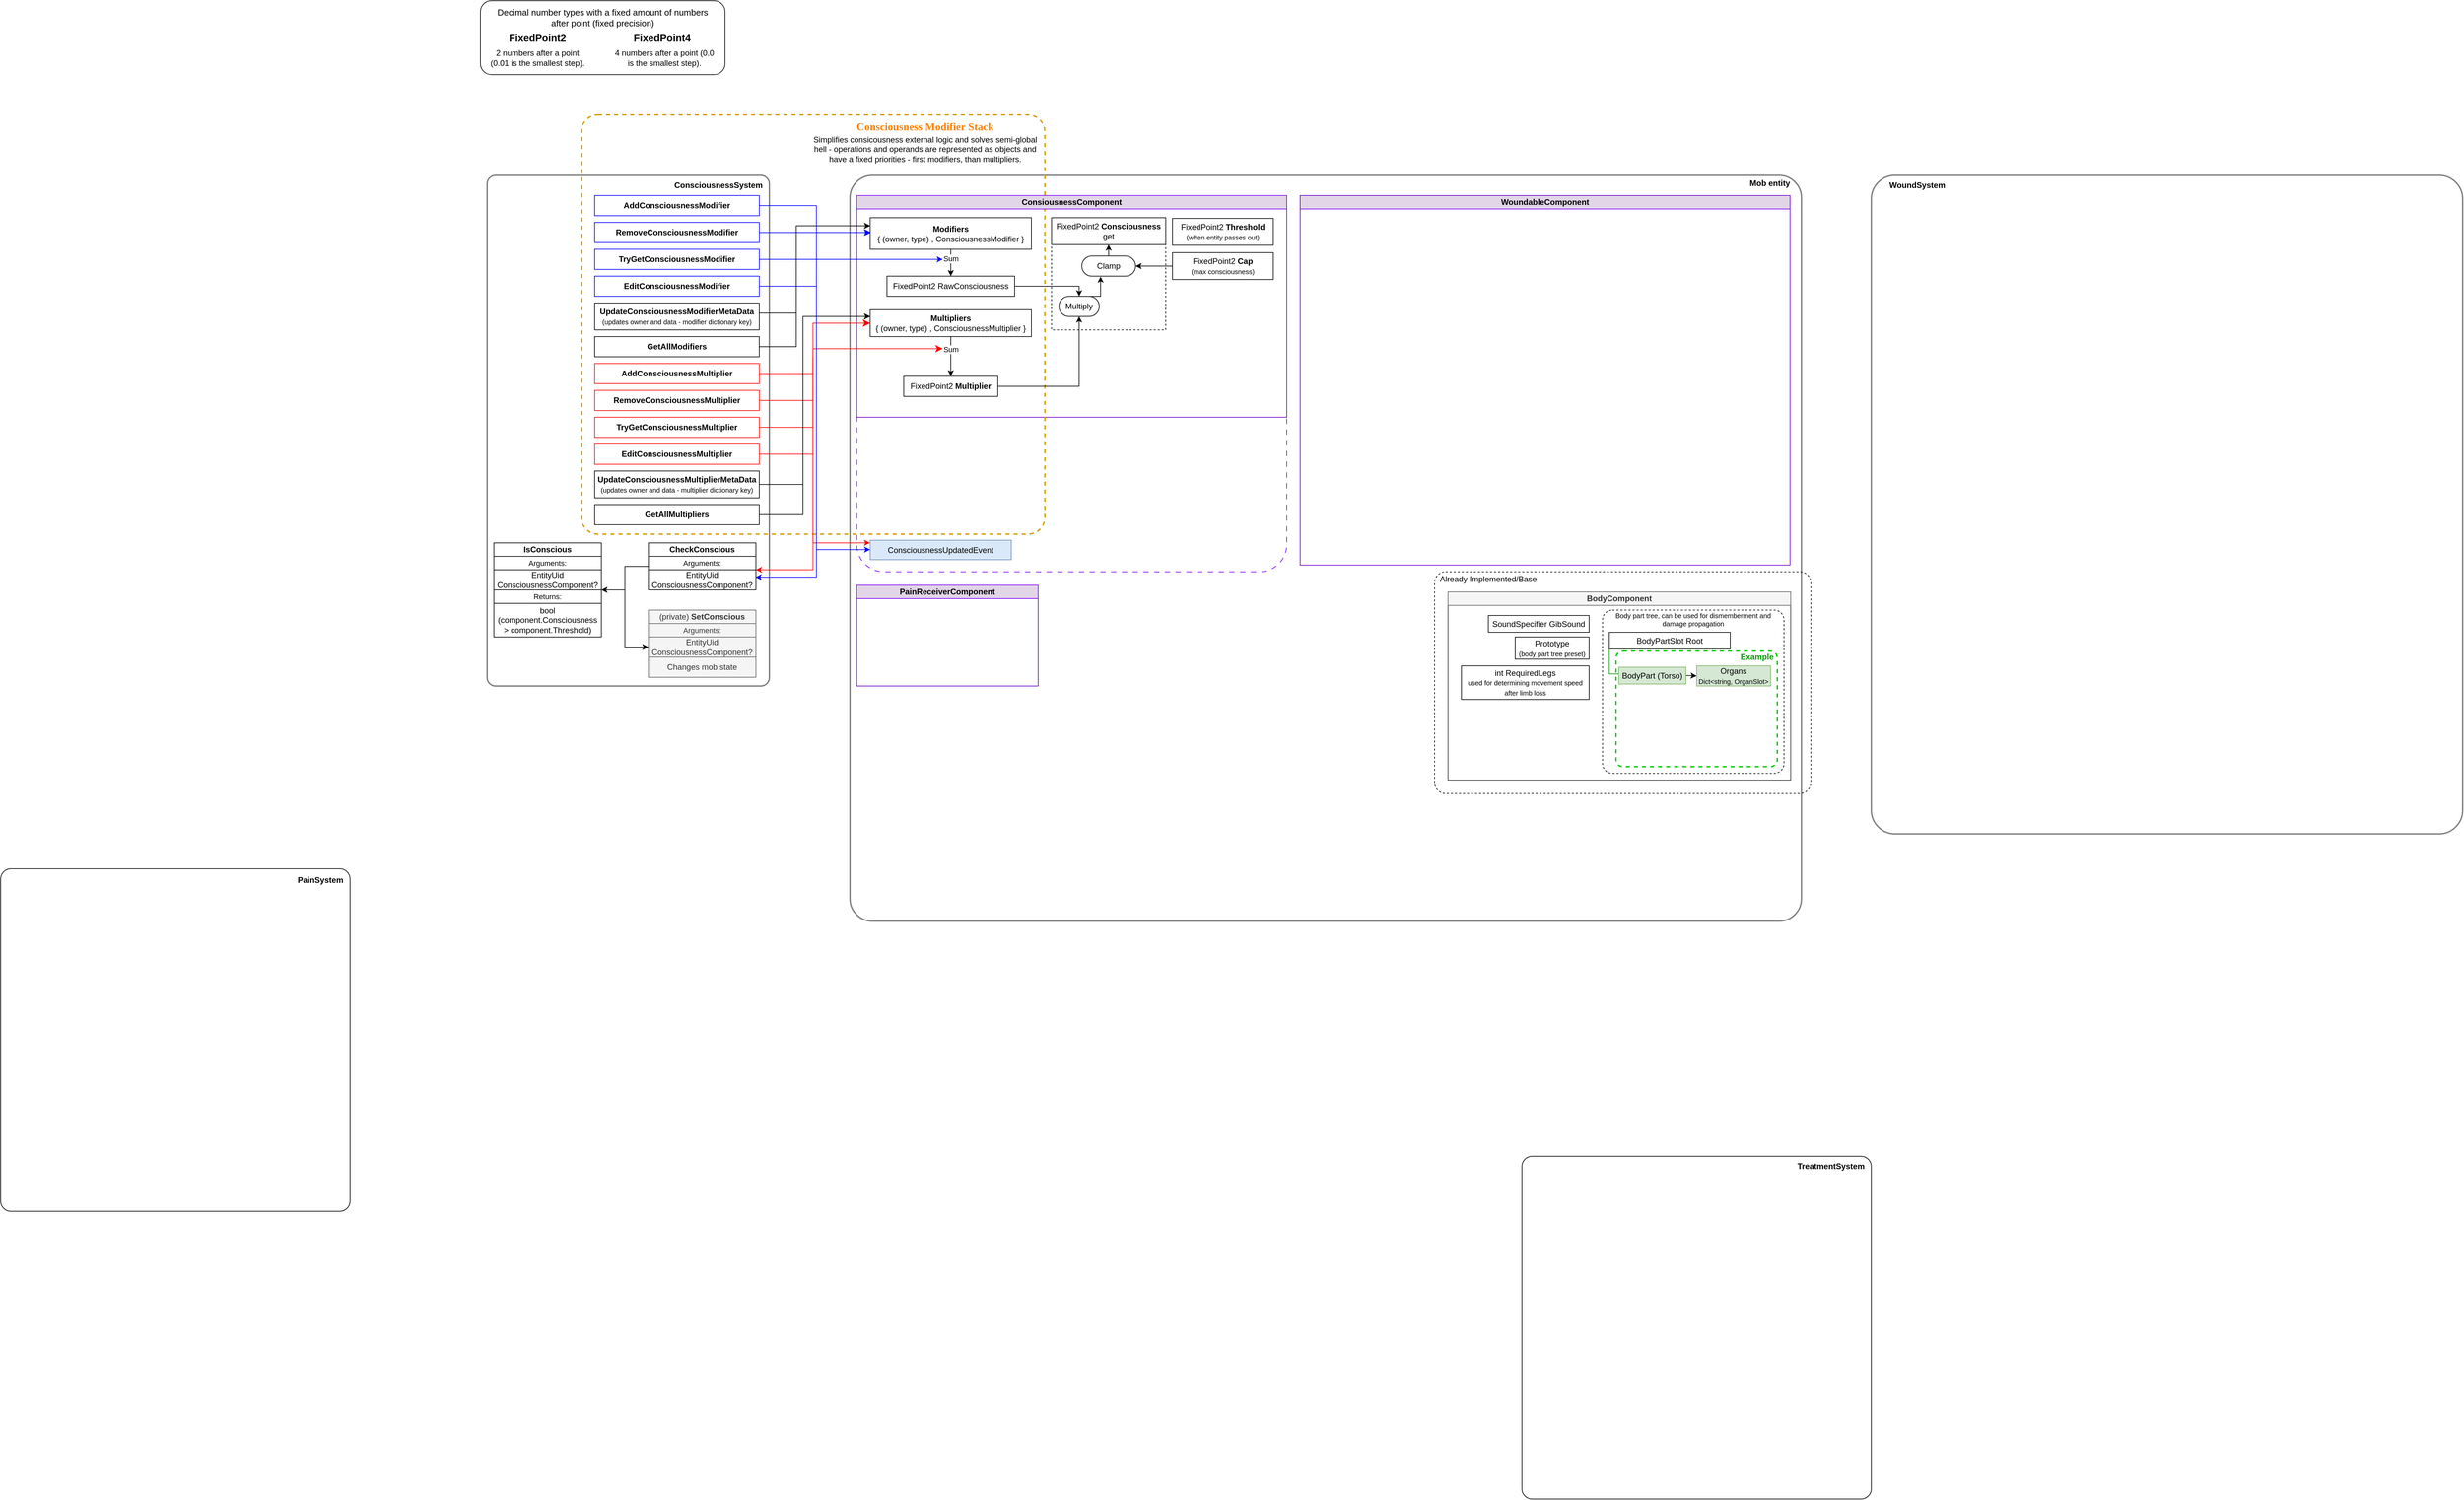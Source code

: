 <mxfile version="21.5.0" type="github">
  <diagram name="Page-1" id="l1ld8g0Ge0DS0LnZMtOq">
    <mxGraphModel dx="1968" dy="1751" grid="1" gridSize="10" guides="1" tooltips="1" connect="1" arrows="1" fold="1" page="1" pageScale="1" pageWidth="850" pageHeight="1100" math="0" shadow="0">
      <root>
        <mxCell id="0" />
        <mxCell id="1" parent="0" />
        <mxCell id="IY9N73KVvrXHZeJEsMXp-18" value="" style="rounded=1;whiteSpace=wrap;html=1;arcSize=6;dashed=1;fillColor=none;strokeColor=#00CC00;strokeWidth=2;" vertex="1" parent="1">
          <mxGeometry x="1860" y="848" width="240" height="172" as="geometry" />
        </mxCell>
        <mxCell id="IY9N73KVvrXHZeJEsMXp-10" value="" style="rounded=1;whiteSpace=wrap;html=1;dashed=1;arcSize=5;fillColor=none;" vertex="1" parent="1">
          <mxGeometry x="1590" y="730" width="560" height="330" as="geometry" />
        </mxCell>
        <mxCell id="X4S3APis0fRpADvuBOiv-2" value="" style="rounded=1;whiteSpace=wrap;html=1;fillColor=none;arcSize=3;opacity=50;strokeWidth=2;" parent="1" vertex="1">
          <mxGeometry x="180" y="140" width="420" height="760" as="geometry" />
        </mxCell>
        <mxCell id="7EqYqEveABB8CiruSwDJ-31" value="" style="rounded=1;whiteSpace=wrap;html=1;strokeColor=#7F00FF;dashed=1;dashPattern=8 8;" parent="1" vertex="1">
          <mxGeometry x="730" y="460" width="640" height="270" as="geometry" />
        </mxCell>
        <mxCell id="X4S3APis0fRpADvuBOiv-10" value="" style="rounded=1;whiteSpace=wrap;html=1;fillColor=none;arcSize=3;opacity=50;strokeWidth=2;" parent="1" vertex="1">
          <mxGeometry x="720" y="140" width="1416" height="1110" as="geometry" />
        </mxCell>
        <mxCell id="7EqYqEveABB8CiruSwDJ-29" value="" style="rounded=0;whiteSpace=wrap;html=1;strokeColor=#6600CC;" parent="1" vertex="1">
          <mxGeometry x="730" y="170" width="640" height="330" as="geometry" />
        </mxCell>
        <mxCell id="q1YbNQCbZXs1_-pr0APw-14" value="" style="rounded=1;whiteSpace=wrap;html=1;fillColor=none;arcSize=4;dashed=1;strokeWidth=2;strokeColor=#d79b00;" parent="1" vertex="1">
          <mxGeometry x="320" y="50" width="690" height="624" as="geometry" />
        </mxCell>
        <mxCell id="q1YbNQCbZXs1_-pr0APw-70" style="edgeStyle=orthogonalEdgeStyle;rounded=0;orthogonalLoop=1;jettySize=auto;html=1;exitX=1;exitY=0.5;exitDx=0;exitDy=0;strokeColor=#0000FF;entryX=0;entryY=0.5;entryDx=0;entryDy=0;" parent="1" source="q1YbNQCbZXs1_-pr0APw-11" target="q1YbNQCbZXs1_-pr0APw-68" edge="1">
          <mxGeometry relative="1" as="geometry">
            <Array as="points">
              <mxPoint x="670" y="225" />
              <mxPoint x="670" y="697" />
              <mxPoint x="750" y="697" />
            </Array>
          </mxGeometry>
        </mxCell>
        <mxCell id="q1YbNQCbZXs1_-pr0APw-15" value="Consciousness Modifier Stack" style="text;html=1;strokeColor=none;fillColor=none;align=center;verticalAlign=top;whiteSpace=wrap;rounded=0;fontStyle=1;fontSize=16;fontColor=#FF8000;labelBorderColor=none;fontFamily=Tahoma;" parent="1" vertex="1">
          <mxGeometry x="662" y="50.5" width="339.86" height="31.97" as="geometry" />
        </mxCell>
        <mxCell id="V7F3iEDOQM9Kamh962Xd-2" value="" style="group" parent="1" vertex="1" connectable="0">
          <mxGeometry x="-544" y="1178" width="520" height="510" as="geometry" />
        </mxCell>
        <mxCell id="V7F3iEDOQM9Kamh962Xd-3" value="" style="rounded=1;whiteSpace=wrap;html=1;fillColor=none;arcSize=3;" parent="V7F3iEDOQM9Kamh962Xd-2" vertex="1">
          <mxGeometry y="-6" width="520" height="510" as="geometry" />
        </mxCell>
        <mxCell id="V7F3iEDOQM9Kamh962Xd-4" value="PainSystem" style="text;html=1;strokeColor=none;fillColor=none;align=right;verticalAlign=middle;whiteSpace=wrap;rounded=0;fontStyle=1" parent="V7F3iEDOQM9Kamh962Xd-2" vertex="1">
          <mxGeometry x="452" y="-4" width="60" height="30" as="geometry" />
        </mxCell>
        <mxCell id="V7F3iEDOQM9Kamh962Xd-8" value="" style="group" parent="1" vertex="1" connectable="0">
          <mxGeometry x="1720" y="1600" width="520" height="510" as="geometry" />
        </mxCell>
        <mxCell id="V7F3iEDOQM9Kamh962Xd-9" value="" style="rounded=1;whiteSpace=wrap;html=1;fillColor=none;arcSize=3;" parent="V7F3iEDOQM9Kamh962Xd-8" vertex="1">
          <mxGeometry width="520" height="510" as="geometry" />
        </mxCell>
        <mxCell id="V7F3iEDOQM9Kamh962Xd-10" value="TreatmentSystem" style="text;html=1;strokeColor=none;fillColor=none;align=right;verticalAlign=middle;whiteSpace=wrap;rounded=0;fontStyle=1" parent="V7F3iEDOQM9Kamh962Xd-8" vertex="1">
          <mxGeometry x="452" width="60" height="30" as="geometry" />
        </mxCell>
        <mxCell id="q1YbNQCbZXs1_-pr0APw-25" style="edgeStyle=orthogonalEdgeStyle;rounded=0;orthogonalLoop=1;jettySize=auto;html=1;exitX=0.5;exitY=1;exitDx=0;exitDy=0;entryX=0.5;entryY=0;entryDx=0;entryDy=0;" parent="1" source="q1YbNQCbZXs1_-pr0APw-19" target="q1YbNQCbZXs1_-pr0APw-21" edge="1">
          <mxGeometry relative="1" as="geometry" />
        </mxCell>
        <mxCell id="q1YbNQCbZXs1_-pr0APw-26" value="Sum" style="edgeLabel;html=1;align=center;verticalAlign=middle;resizable=0;points=[];labelBorderColor=none;" parent="q1YbNQCbZXs1_-pr0APw-25" vertex="1" connectable="0">
          <mxGeometry x="-0.289" relative="1" as="geometry">
            <mxPoint as="offset" />
          </mxGeometry>
        </mxCell>
        <mxCell id="q1YbNQCbZXs1_-pr0APw-19" value="&lt;b&gt;Modifiers&lt;/b&gt;&lt;br&gt;{ (owner, type) , ConsciousnessModifier }" style="rounded=0;whiteSpace=wrap;html=1;" parent="1" vertex="1">
          <mxGeometry x="750" y="203" width="240" height="47" as="geometry" />
        </mxCell>
        <mxCell id="q1YbNQCbZXs1_-pr0APw-24" style="edgeStyle=orthogonalEdgeStyle;rounded=0;orthogonalLoop=1;jettySize=auto;html=1;exitX=0.5;exitY=1;exitDx=0;exitDy=0;entryX=0.5;entryY=0;entryDx=0;entryDy=0;" parent="1" source="q1YbNQCbZXs1_-pr0APw-20" target="q1YbNQCbZXs1_-pr0APw-22" edge="1">
          <mxGeometry relative="1" as="geometry" />
        </mxCell>
        <mxCell id="q1YbNQCbZXs1_-pr0APw-27" value="Sum" style="edgeLabel;html=1;align=center;verticalAlign=middle;resizable=0;points=[];labelBorderColor=none;" parent="q1YbNQCbZXs1_-pr0APw-24" vertex="1" connectable="0">
          <mxGeometry x="-0.358" relative="1" as="geometry">
            <mxPoint as="offset" />
          </mxGeometry>
        </mxCell>
        <mxCell id="q1YbNQCbZXs1_-pr0APw-20" value="&lt;b&gt;Multipliers&lt;/b&gt;&lt;br&gt;{ (owner, type) , ConsciousnessMultiplier }" style="rounded=0;whiteSpace=wrap;html=1;" parent="1" vertex="1">
          <mxGeometry x="750" y="340" width="240" height="40" as="geometry" />
        </mxCell>
        <mxCell id="7EqYqEveABB8CiruSwDJ-4" style="edgeStyle=orthogonalEdgeStyle;rounded=0;orthogonalLoop=1;jettySize=auto;html=1;exitX=1;exitY=0.5;exitDx=0;exitDy=0;entryX=0.5;entryY=0;entryDx=0;entryDy=0;strokeColor=#000000;" parent="1" source="q1YbNQCbZXs1_-pr0APw-21" target="7EqYqEveABB8CiruSwDJ-3" edge="1">
          <mxGeometry relative="1" as="geometry">
            <Array as="points">
              <mxPoint x="1061" y="305" />
            </Array>
          </mxGeometry>
        </mxCell>
        <mxCell id="q1YbNQCbZXs1_-pr0APw-21" value="FixedPoint2 RawConsciousness" style="rounded=0;whiteSpace=wrap;html=1;shadow=0;" parent="1" vertex="1">
          <mxGeometry x="775" y="290" width="190" height="30" as="geometry" />
        </mxCell>
        <mxCell id="7EqYqEveABB8CiruSwDJ-6" style="edgeStyle=orthogonalEdgeStyle;rounded=0;orthogonalLoop=1;jettySize=auto;html=1;exitX=1;exitY=0.5;exitDx=0;exitDy=0;entryX=0.5;entryY=1;entryDx=0;entryDy=0;strokeColor=#000000;" parent="1" source="q1YbNQCbZXs1_-pr0APw-22" target="7EqYqEveABB8CiruSwDJ-3" edge="1">
          <mxGeometry relative="1" as="geometry" />
        </mxCell>
        <mxCell id="q1YbNQCbZXs1_-pr0APw-22" value="FixedPoint2 &lt;b&gt;Multiplier&lt;/b&gt;" style="rounded=0;whiteSpace=wrap;html=1;" parent="1" vertex="1">
          <mxGeometry x="800" y="439" width="140" height="30" as="geometry" />
        </mxCell>
        <mxCell id="7EqYqEveABB8CiruSwDJ-65" style="edgeStyle=orthogonalEdgeStyle;rounded=0;orthogonalLoop=1;jettySize=auto;html=1;exitX=0;exitY=0.5;exitDx=0;exitDy=0;entryX=1;entryY=0.5;entryDx=0;entryDy=0;" parent="1" source="q1YbNQCbZXs1_-pr0APw-30" target="7EqYqEveABB8CiruSwDJ-12" edge="1">
          <mxGeometry relative="1" as="geometry" />
        </mxCell>
        <mxCell id="q1YbNQCbZXs1_-pr0APw-30" value="FixedPoint2 &lt;b&gt;Cap&lt;/b&gt;&lt;br&gt;&lt;font style=&quot;font-size: 10px;&quot;&gt;(max consciousness)&lt;/font&gt;" style="rounded=0;whiteSpace=wrap;html=1;" parent="1" vertex="1">
          <mxGeometry x="1200" y="255" width="150" height="40" as="geometry" />
        </mxCell>
        <mxCell id="q1YbNQCbZXs1_-pr0APw-31" value="FixedPoint2 &lt;b&gt;Threshold&lt;/b&gt;&lt;br&gt;&lt;font style=&quot;font-size: 10px;&quot;&gt;(when entity passes out)&lt;/font&gt;" style="rounded=0;whiteSpace=wrap;html=1;" parent="1" vertex="1">
          <mxGeometry x="1200" y="204" width="150" height="40" as="geometry" />
        </mxCell>
        <mxCell id="q1YbNQCbZXs1_-pr0APw-32" style="edgeStyle=orthogonalEdgeStyle;rounded=0;orthogonalLoop=1;jettySize=auto;html=1;exitX=1;exitY=0.5;exitDx=0;exitDy=0;strokeColor=#0000FF;" parent="1" source="q1YbNQCbZXs1_-pr0APw-9" edge="1">
          <mxGeometry relative="1" as="geometry">
            <Array as="points">
              <mxPoint x="670" y="185" />
              <mxPoint x="670" y="225" />
              <mxPoint x="750" y="225" />
            </Array>
            <mxPoint x="750" y="225" as="targetPoint" />
          </mxGeometry>
        </mxCell>
        <mxCell id="q1YbNQCbZXs1_-pr0APw-35" style="edgeStyle=orthogonalEdgeStyle;rounded=0;orthogonalLoop=1;jettySize=auto;html=1;exitX=1;exitY=0.5;exitDx=0;exitDy=0;" parent="1" source="q1YbNQCbZXs1_-pr0APw-11" edge="1">
          <mxGeometry relative="1" as="geometry">
            <Array as="points">
              <mxPoint x="750" y="225" />
            </Array>
            <mxPoint x="751" y="225" as="targetPoint" />
          </mxGeometry>
        </mxCell>
        <mxCell id="q1YbNQCbZXs1_-pr0APw-36" style="edgeStyle=orthogonalEdgeStyle;rounded=0;orthogonalLoop=1;jettySize=auto;html=1;exitX=1;exitY=0.5;exitDx=0;exitDy=0;strokeColor=#0000FF;" parent="1" source="q1YbNQCbZXs1_-pr0APw-10" edge="1">
          <mxGeometry relative="1" as="geometry">
            <Array as="points">
              <mxPoint x="670" y="265" />
              <mxPoint x="670" y="225" />
              <mxPoint x="750" y="225" />
            </Array>
            <mxPoint x="750" y="225" as="targetPoint" />
          </mxGeometry>
        </mxCell>
        <mxCell id="q1YbNQCbZXs1_-pr0APw-41" style="edgeStyle=orthogonalEdgeStyle;rounded=0;orthogonalLoop=1;jettySize=auto;html=1;exitX=1;exitY=0.5;exitDx=0;exitDy=0;strokeColor=#0000FF;" parent="1" source="q1YbNQCbZXs1_-pr0APw-11" edge="1">
          <mxGeometry relative="1" as="geometry">
            <mxPoint x="858" y="265" as="targetPoint" />
            <Array as="points">
              <mxPoint x="670" y="225" />
              <mxPoint x="670" y="265" />
            </Array>
          </mxGeometry>
        </mxCell>
        <mxCell id="q1YbNQCbZXs1_-pr0APw-60" style="edgeStyle=orthogonalEdgeStyle;rounded=0;orthogonalLoop=1;jettySize=auto;html=1;exitX=1;exitY=0.5;exitDx=0;exitDy=0;endArrow=none;endFill=0;strokeColor=#FF0000;" parent="1" source="q1YbNQCbZXs1_-pr0APw-43" target="q1YbNQCbZXs1_-pr0APw-59" edge="1">
          <mxGeometry relative="1" as="geometry">
            <Array as="points">
              <mxPoint x="665" y="435" />
            </Array>
          </mxGeometry>
        </mxCell>
        <mxCell id="q1YbNQCbZXs1_-pr0APw-61" style="edgeStyle=orthogonalEdgeStyle;rounded=0;orthogonalLoop=1;jettySize=auto;html=1;exitX=1;exitY=0.5;exitDx=0;exitDy=0;endArrow=none;endFill=0;strokeColor=#FF0000;" parent="1" source="q1YbNQCbZXs1_-pr0APw-45" target="q1YbNQCbZXs1_-pr0APw-59" edge="1">
          <mxGeometry relative="1" as="geometry" />
        </mxCell>
        <mxCell id="q1YbNQCbZXs1_-pr0APw-62" style="edgeStyle=orthogonalEdgeStyle;rounded=0;orthogonalLoop=1;jettySize=auto;html=1;exitX=1;exitY=0.5;exitDx=0;exitDy=0;endArrow=none;endFill=0;strokeColor=#FF0000;" parent="1" source="q1YbNQCbZXs1_-pr0APw-44" target="q1YbNQCbZXs1_-pr0APw-59" edge="1">
          <mxGeometry relative="1" as="geometry" />
        </mxCell>
        <mxCell id="q1YbNQCbZXs1_-pr0APw-63" style="edgeStyle=orthogonalEdgeStyle;rounded=0;orthogonalLoop=1;jettySize=auto;html=1;exitX=1;exitY=0.5;exitDx=0;exitDy=0;endArrow=none;endFill=0;strokeColor=#FF0000;" parent="1" source="q1YbNQCbZXs1_-pr0APw-46" target="q1YbNQCbZXs1_-pr0APw-59" edge="1">
          <mxGeometry relative="1" as="geometry" />
        </mxCell>
        <mxCell id="q1YbNQCbZXs1_-pr0APw-65" value="" style="edgeStyle=segmentEdgeStyle;endArrow=classic;html=1;curved=0;rounded=0;endSize=8;startSize=8;entryX=0;entryY=0.5;entryDx=0;entryDy=0;strokeColor=#FF0000;" parent="1" source="q1YbNQCbZXs1_-pr0APw-59" target="q1YbNQCbZXs1_-pr0APw-20" edge="1">
          <mxGeometry width="50" height="50" relative="1" as="geometry">
            <mxPoint x="660" y="410" as="sourcePoint" />
            <mxPoint x="770" y="390" as="targetPoint" />
            <Array as="points">
              <mxPoint x="665" y="360" />
            </Array>
          </mxGeometry>
        </mxCell>
        <mxCell id="q1YbNQCbZXs1_-pr0APw-17" value="Simplifies consicousness external logic and solves semi-global hell - operations and operands are represented as objects and have a fixed priorities - first modifiers, than multipliers." style="text;strokeColor=none;align=center;fillColor=none;html=1;verticalAlign=middle;whiteSpace=wrap;rounded=0;" parent="1" vertex="1">
          <mxGeometry x="662" y="82.47" width="340" height="37.55" as="geometry" />
        </mxCell>
        <mxCell id="q1YbNQCbZXs1_-pr0APw-67" value="" style="edgeStyle=segmentEdgeStyle;endArrow=classic;html=1;curved=0;rounded=0;endSize=8;startSize=8;exitX=0.395;exitY=0.403;exitDx=0;exitDy=0;exitPerimeter=0;strokeColor=#FF0000;" parent="1" source="q1YbNQCbZXs1_-pr0APw-59" edge="1">
          <mxGeometry width="50" height="50" relative="1" as="geometry">
            <mxPoint x="700" y="450" as="sourcePoint" />
            <mxPoint x="858" y="398" as="targetPoint" />
            <Array as="points">
              <mxPoint x="665" y="398" />
            </Array>
          </mxGeometry>
        </mxCell>
        <mxCell id="q1YbNQCbZXs1_-pr0APw-59" value="" style="shape=waypoint;sketch=0;fillStyle=solid;size=6;pointerEvents=1;points=[];fillColor=none;resizable=0;rotatable=0;perimeter=centerPerimeter;snapToPoint=1;opacity=0;" parent="1" vertex="1">
          <mxGeometry x="654.93" y="400" width="20" height="20" as="geometry" />
        </mxCell>
        <mxCell id="X4S3APis0fRpADvuBOiv-11" value="Mob entity" style="text;html=1;strokeColor=none;fillColor=none;align=right;verticalAlign=top;whiteSpace=wrap;rounded=0;fontStyle=1" parent="1" vertex="1">
          <mxGeometry x="2039" y="138" width="82" height="30" as="geometry" />
        </mxCell>
        <mxCell id="q1YbNQCbZXs1_-pr0APw-68" value="ConsciousnessUpdatedEvent" style="rounded=0;whiteSpace=wrap;html=1;fillColor=#dae8fc;strokeColor=#6c8ebf;" parent="1" vertex="1">
          <mxGeometry x="750" y="683" width="210" height="29" as="geometry" />
        </mxCell>
        <mxCell id="q1YbNQCbZXs1_-pr0APw-72" value="" style="endArrow=classic;html=1;rounded=0;edgeStyle=orthogonalEdgeStyle;strokeColor=#FF0000;entryX=-0.001;entryY=0.133;entryDx=0;entryDy=0;entryPerimeter=0;" parent="1" source="q1YbNQCbZXs1_-pr0APw-59" target="q1YbNQCbZXs1_-pr0APw-68" edge="1">
          <mxGeometry width="50" height="50" relative="1" as="geometry">
            <mxPoint x="640" y="640" as="sourcePoint" />
            <mxPoint x="730" y="624" as="targetPoint" />
            <Array as="points">
              <mxPoint x="665" y="687" />
              <mxPoint x="730" y="687" />
            </Array>
          </mxGeometry>
        </mxCell>
        <mxCell id="hQANnmy1hxsniOwchiZT-1" value="" style="endArrow=classic;html=1;rounded=0;exitX=1;exitY=0.5;exitDx=0;exitDy=0;entryX=0;entryY=0.25;entryDx=0;entryDy=0;edgeStyle=orthogonalEdgeStyle;" parent="1" source="q1YbNQCbZXs1_-pr0APw-13" target="q1YbNQCbZXs1_-pr0APw-19" edge="1">
          <mxGeometry width="50" height="50" relative="1" as="geometry">
            <mxPoint x="620" y="380" as="sourcePoint" />
            <mxPoint x="670" y="330" as="targetPoint" />
            <Array as="points">
              <mxPoint x="585" y="345" />
              <mxPoint x="640" y="345" />
              <mxPoint x="640" y="215" />
              <mxPoint x="750" y="215" />
            </Array>
          </mxGeometry>
        </mxCell>
        <mxCell id="hQANnmy1hxsniOwchiZT-2" value="" style="endArrow=classic;html=1;rounded=0;exitX=1;exitY=0.5;exitDx=0;exitDy=0;entryX=0;entryY=0.25;entryDx=0;entryDy=0;edgeStyle=orthogonalEdgeStyle;endFill=1;strokeWidth=1;" parent="1" source="q1YbNQCbZXs1_-pr0APw-47" target="q1YbNQCbZXs1_-pr0APw-20" edge="1">
          <mxGeometry width="50" height="50" relative="1" as="geometry">
            <mxPoint x="630" y="610" as="sourcePoint" />
            <mxPoint x="680" y="560" as="targetPoint" />
            <Array as="points">
              <mxPoint x="650" y="600" />
              <mxPoint x="650" y="350" />
            </Array>
          </mxGeometry>
        </mxCell>
        <mxCell id="X4S3APis0fRpADvuBOiv-3" value="ConsciousnessSystem" style="text;html=1;strokeColor=none;fillColor=none;align=right;verticalAlign=middle;whiteSpace=wrap;rounded=0;fontStyle=1" parent="1" vertex="1">
          <mxGeometry x="532" y="140" width="60" height="30" as="geometry" />
        </mxCell>
        <mxCell id="q1YbNQCbZXs1_-pr0APw-9" value="&lt;b&gt;AddConsciousnessModifier&lt;/b&gt;" style="rounded=0;whiteSpace=wrap;html=1;strokeColor=#0000FF;" parent="1" vertex="1">
          <mxGeometry x="340" y="170" width="245" height="30" as="geometry" />
        </mxCell>
        <mxCell id="q1YbNQCbZXs1_-pr0APw-10" value="&lt;b&gt;TryGetConsciousnessModifier&lt;/b&gt;" style="rounded=0;whiteSpace=wrap;html=1;strokeColor=#0000FF;" parent="1" vertex="1">
          <mxGeometry x="340" y="250" width="245" height="30" as="geometry" />
        </mxCell>
        <mxCell id="q1YbNQCbZXs1_-pr0APw-11" value="&lt;b&gt;RemoveConsciousnessModifier&lt;/b&gt;" style="rounded=0;whiteSpace=wrap;html=1;strokeColor=#0000FF;" parent="1" vertex="1">
          <mxGeometry x="340" y="210" width="245" height="30" as="geometry" />
        </mxCell>
        <mxCell id="7EqYqEveABB8CiruSwDJ-55" style="edgeStyle=orthogonalEdgeStyle;rounded=0;orthogonalLoop=1;jettySize=auto;html=1;exitX=1;exitY=0.5;exitDx=0;exitDy=0;entryX=0.997;entryY=0.363;entryDx=0;entryDy=0;strokeColor=#0000FF;entryPerimeter=0;" parent="1" source="q1YbNQCbZXs1_-pr0APw-12" target="7EqYqEveABB8CiruSwDJ-45" edge="1">
          <mxGeometry relative="1" as="geometry">
            <Array as="points">
              <mxPoint x="670" y="305" />
              <mxPoint x="670" y="738" />
              <mxPoint x="579" y="738" />
            </Array>
          </mxGeometry>
        </mxCell>
        <mxCell id="q1YbNQCbZXs1_-pr0APw-12" value="&lt;b&gt;EditConsciousnessModifier&lt;/b&gt;" style="rounded=0;whiteSpace=wrap;html=1;strokeColor=#0000FF;" parent="1" vertex="1">
          <mxGeometry x="340" y="290" width="245" height="30" as="geometry" />
        </mxCell>
        <mxCell id="q1YbNQCbZXs1_-pr0APw-13" value="&lt;b&gt;UpdateConsciousnessModifierMetaData&lt;/b&gt;&lt;br&gt;&lt;font style=&quot;font-size: 10px;&quot;&gt;(updates owner and data - modifier dictionary key)&lt;/font&gt;" style="rounded=0;whiteSpace=wrap;html=1;" parent="1" vertex="1">
          <mxGeometry x="340" y="330" width="245" height="40" as="geometry" />
        </mxCell>
        <mxCell id="q1YbNQCbZXs1_-pr0APw-43" value="&lt;b&gt;AddConsciousnessMultiplier&lt;/b&gt;" style="rounded=0;whiteSpace=wrap;html=1;strokeColor=#FF0000;" parent="1" vertex="1">
          <mxGeometry x="340" y="420" width="245" height="30" as="geometry" />
        </mxCell>
        <mxCell id="q1YbNQCbZXs1_-pr0APw-44" value="&lt;b&gt;TryGetConsciousnessMultiplier&lt;/b&gt;" style="rounded=0;whiteSpace=wrap;html=1;strokeColor=#FF0000;" parent="1" vertex="1">
          <mxGeometry x="340" y="500" width="245" height="30" as="geometry" />
        </mxCell>
        <mxCell id="q1YbNQCbZXs1_-pr0APw-45" value="&lt;b&gt;RemoveConsciousnessMultiplier&lt;/b&gt;" style="rounded=0;whiteSpace=wrap;html=1;strokeColor=#FF0000;" parent="1" vertex="1">
          <mxGeometry x="340" y="460" width="245" height="30" as="geometry" />
        </mxCell>
        <mxCell id="7EqYqEveABB8CiruSwDJ-54" style="edgeStyle=orthogonalEdgeStyle;rounded=0;orthogonalLoop=1;jettySize=auto;html=1;exitX=1;exitY=0.5;exitDx=0;exitDy=0;entryX=1;entryY=1;entryDx=0;entryDy=0;strokeColor=#FF0000;" parent="1" source="q1YbNQCbZXs1_-pr0APw-46" target="7EqYqEveABB8CiruSwDJ-42" edge="1">
          <mxGeometry relative="1" as="geometry">
            <Array as="points">
              <mxPoint x="665" y="555" />
              <mxPoint x="665" y="727" />
            </Array>
          </mxGeometry>
        </mxCell>
        <mxCell id="q1YbNQCbZXs1_-pr0APw-46" value="&lt;b&gt;EditConsciousnessMultiplier&lt;/b&gt;" style="rounded=0;whiteSpace=wrap;html=1;strokeColor=#FF0000;" parent="1" vertex="1">
          <mxGeometry x="340" y="540" width="245" height="30" as="geometry" />
        </mxCell>
        <mxCell id="q1YbNQCbZXs1_-pr0APw-47" value="&lt;b&gt;UpdateConsciousnessMultiplierMetaData&lt;br&gt;&lt;/b&gt;&lt;font style=&quot;font-size: 10px;&quot;&gt;(updates owner and data - multiplier dictionary key)&lt;/font&gt;&lt;b&gt;&lt;br&gt;&lt;/b&gt;" style="rounded=0;whiteSpace=wrap;html=1;" parent="1" vertex="1">
          <mxGeometry x="340" y="580" width="245" height="40" as="geometry" />
        </mxCell>
        <mxCell id="q1YbNQCbZXs1_-pr0APw-37" style="edgeStyle=orthogonalEdgeStyle;rounded=0;orthogonalLoop=1;jettySize=auto;html=1;exitX=1;exitY=0.5;exitDx=0;exitDy=0;strokeColor=#0000FF;" parent="1" source="q1YbNQCbZXs1_-pr0APw-12" edge="1">
          <mxGeometry relative="1" as="geometry">
            <Array as="points">
              <mxPoint x="670" y="305" />
              <mxPoint x="670" y="225" />
              <mxPoint x="750" y="225" />
            </Array>
            <mxPoint x="751" y="225" as="targetPoint" />
          </mxGeometry>
        </mxCell>
        <mxCell id="7EqYqEveABB8CiruSwDJ-11" value="" style="group" parent="1" vertex="1" connectable="0">
          <mxGeometry x="190" y="687" width="160" height="140" as="geometry" />
        </mxCell>
        <mxCell id="X4S3APis0fRpADvuBOiv-20" value="" style="rounded=0;whiteSpace=wrap;html=1;" parent="7EqYqEveABB8CiruSwDJ-11" vertex="1">
          <mxGeometry width="160" height="130" as="geometry" />
        </mxCell>
        <mxCell id="X4S3APis0fRpADvuBOiv-21" value="IsConscious" style="rounded=0;whiteSpace=wrap;html=1;fontStyle=1;container=0;" parent="7EqYqEveABB8CiruSwDJ-11" vertex="1">
          <mxGeometry width="160" height="20" as="geometry" />
        </mxCell>
        <mxCell id="X4S3APis0fRpADvuBOiv-22" value="Arguments:" style="rounded=0;whiteSpace=wrap;html=1;fontSize=11;" parent="7EqYqEveABB8CiruSwDJ-11" vertex="1">
          <mxGeometry y="20" width="160" height="20" as="geometry" />
        </mxCell>
        <mxCell id="X4S3APis0fRpADvuBOiv-23" value="Returns:" style="rounded=0;whiteSpace=wrap;html=1;fontSize=11;" parent="7EqYqEveABB8CiruSwDJ-11" vertex="1">
          <mxGeometry y="70" width="160" height="20" as="geometry" />
        </mxCell>
        <mxCell id="X4S3APis0fRpADvuBOiv-24" value="bool (component.Consciousness &amp;gt; component.Threshold)" style="rounded=0;whiteSpace=wrap;html=1;" parent="7EqYqEveABB8CiruSwDJ-11" vertex="1">
          <mxGeometry y="90" width="160" height="50" as="geometry" />
        </mxCell>
        <mxCell id="X4S3APis0fRpADvuBOiv-27" value="EntityUid&lt;br&gt;ConsciousnessComponent?" style="rounded=0;whiteSpace=wrap;html=1;" parent="7EqYqEveABB8CiruSwDJ-11" vertex="1">
          <mxGeometry y="40" width="160" height="30" as="geometry" />
        </mxCell>
        <mxCell id="7EqYqEveABB8CiruSwDJ-30" value="&lt;b&gt;&lt;font style=&quot;font-size: 12px;&quot;&gt;ConsiousnessComponent&lt;/font&gt;&lt;/b&gt;" style="rounded=0;whiteSpace=wrap;html=1;fillColor=#e1d5e7;strokeColor=#7F00FF;" parent="1" vertex="1">
          <mxGeometry x="730" y="170" width="640" height="20" as="geometry" />
        </mxCell>
        <mxCell id="7EqYqEveABB8CiruSwDJ-39" value="" style="group" parent="1" vertex="1" connectable="0">
          <mxGeometry x="420" y="687" width="160" height="140" as="geometry" />
        </mxCell>
        <mxCell id="7EqYqEveABB8CiruSwDJ-40" value="" style="rounded=0;whiteSpace=wrap;html=1;" parent="7EqYqEveABB8CiruSwDJ-39" vertex="1">
          <mxGeometry width="160" height="70" as="geometry" />
        </mxCell>
        <mxCell id="7EqYqEveABB8CiruSwDJ-41" value="CheckConscious" style="rounded=0;whiteSpace=wrap;html=1;fontStyle=1;container=0;" parent="7EqYqEveABB8CiruSwDJ-39" vertex="1">
          <mxGeometry width="160" height="20" as="geometry" />
        </mxCell>
        <mxCell id="7EqYqEveABB8CiruSwDJ-42" value="Arguments:" style="rounded=0;whiteSpace=wrap;html=1;fontSize=11;" parent="7EqYqEveABB8CiruSwDJ-39" vertex="1">
          <mxGeometry y="20" width="160" height="20" as="geometry" />
        </mxCell>
        <mxCell id="7EqYqEveABB8CiruSwDJ-45" value="EntityUid&lt;br&gt;ConsciousnessComponent?" style="rounded=0;whiteSpace=wrap;html=1;" parent="7EqYqEveABB8CiruSwDJ-39" vertex="1">
          <mxGeometry y="40" width="160" height="30" as="geometry" />
        </mxCell>
        <mxCell id="7EqYqEveABB8CiruSwDJ-47" style="edgeStyle=orthogonalEdgeStyle;rounded=0;orthogonalLoop=1;jettySize=auto;html=1;exitX=0;exitY=0.75;exitDx=0;exitDy=0;entryX=1;entryY=1;entryDx=0;entryDy=0;" parent="1" source="7EqYqEveABB8CiruSwDJ-42" target="X4S3APis0fRpADvuBOiv-27" edge="1">
          <mxGeometry relative="1" as="geometry">
            <Array as="points">
              <mxPoint x="385" y="722" />
              <mxPoint x="385" y="757" />
            </Array>
          </mxGeometry>
        </mxCell>
        <mxCell id="7EqYqEveABB8CiruSwDJ-48" value="" style="group" parent="1" vertex="1" connectable="0">
          <mxGeometry x="420" y="787" width="160" height="140" as="geometry" />
        </mxCell>
        <mxCell id="7EqYqEveABB8CiruSwDJ-49" value="" style="rounded=0;whiteSpace=wrap;html=1;" parent="7EqYqEveABB8CiruSwDJ-48" vertex="1">
          <mxGeometry width="160" height="100" as="geometry" />
        </mxCell>
        <mxCell id="7EqYqEveABB8CiruSwDJ-50" value="&lt;span style=&quot;font-weight: normal;&quot;&gt;(private)&lt;/span&gt; SetConscious" style="rounded=0;whiteSpace=wrap;html=1;fontStyle=1;container=0;fillColor=#f5f5f5;fontColor=#333333;strokeColor=#666666;" parent="7EqYqEveABB8CiruSwDJ-48" vertex="1">
          <mxGeometry width="160" height="20" as="geometry" />
        </mxCell>
        <mxCell id="7EqYqEveABB8CiruSwDJ-51" value="Arguments:" style="rounded=0;whiteSpace=wrap;html=1;fontSize=11;fillColor=#f5f5f5;fontColor=#333333;strokeColor=#666666;" parent="7EqYqEveABB8CiruSwDJ-48" vertex="1">
          <mxGeometry y="20" width="160" height="20" as="geometry" />
        </mxCell>
        <mxCell id="7EqYqEveABB8CiruSwDJ-52" value="EntityUid&lt;br&gt;ConsciousnessComponent?" style="rounded=0;whiteSpace=wrap;html=1;fillColor=#f5f5f5;fontColor=#333333;strokeColor=#666666;" parent="7EqYqEveABB8CiruSwDJ-48" vertex="1">
          <mxGeometry y="40" width="160" height="30" as="geometry" />
        </mxCell>
        <mxCell id="7EqYqEveABB8CiruSwDJ-79" value="Changes mob state" style="rounded=0;whiteSpace=wrap;html=1;fillColor=#f5f5f5;fontColor=#333333;strokeColor=#666666;" parent="7EqYqEveABB8CiruSwDJ-48" vertex="1">
          <mxGeometry y="70" width="160" height="30" as="geometry" />
        </mxCell>
        <mxCell id="7EqYqEveABB8CiruSwDJ-66" value="" style="group" parent="1" vertex="1" connectable="0">
          <mxGeometry x="1020" y="203" width="170" height="167" as="geometry" />
        </mxCell>
        <mxCell id="7EqYqEveABB8CiruSwDJ-1" value="FixedPoint2 &lt;b&gt;Consciousness&lt;/b&gt;&lt;br&gt;get" style="rounded=0;whiteSpace=wrap;html=1;" parent="7EqYqEveABB8CiruSwDJ-66" vertex="1">
          <mxGeometry width="170" height="40" as="geometry" />
        </mxCell>
        <mxCell id="7EqYqEveABB8CiruSwDJ-58" style="edgeStyle=orthogonalEdgeStyle;rounded=0;orthogonalLoop=1;jettySize=auto;html=1;exitX=0.5;exitY=0;exitDx=0;exitDy=0;entryX=0.5;entryY=1;entryDx=0;entryDy=0;" parent="7EqYqEveABB8CiruSwDJ-66" source="7EqYqEveABB8CiruSwDJ-12" target="7EqYqEveABB8CiruSwDJ-1" edge="1">
          <mxGeometry relative="1" as="geometry" />
        </mxCell>
        <mxCell id="7EqYqEveABB8CiruSwDJ-62" value="" style="rounded=0;whiteSpace=wrap;html=1;fillColor=none;dashed=1;" parent="7EqYqEveABB8CiruSwDJ-66" vertex="1">
          <mxGeometry y="40" width="170" height="127" as="geometry" />
        </mxCell>
        <mxCell id="7EqYqEveABB8CiruSwDJ-12" value="Clamp" style="rounded=1;whiteSpace=wrap;html=1;arcSize=50;" parent="7EqYqEveABB8CiruSwDJ-66" vertex="1">
          <mxGeometry x="45" y="57" width="80" height="30" as="geometry" />
        </mxCell>
        <mxCell id="7EqYqEveABB8CiruSwDJ-61" style="edgeStyle=orthogonalEdgeStyle;rounded=0;orthogonalLoop=1;jettySize=auto;html=1;exitX=0.75;exitY=0;exitDx=0;exitDy=0;entryX=0.35;entryY=1.023;entryDx=0;entryDy=0;entryPerimeter=0;" parent="7EqYqEveABB8CiruSwDJ-66" source="7EqYqEveABB8CiruSwDJ-3" target="7EqYqEveABB8CiruSwDJ-12" edge="1">
          <mxGeometry relative="1" as="geometry" />
        </mxCell>
        <mxCell id="7EqYqEveABB8CiruSwDJ-3" value="Multiply" style="rounded=1;whiteSpace=wrap;html=1;arcSize=50;movable=1;resizable=1;rotatable=1;deletable=1;editable=1;locked=0;connectable=1;" parent="7EqYqEveABB8CiruSwDJ-66" vertex="1">
          <mxGeometry x="11" y="117" width="60" height="30" as="geometry" />
        </mxCell>
        <mxCell id="7EqYqEveABB8CiruSwDJ-70" style="edgeStyle=orthogonalEdgeStyle;rounded=0;orthogonalLoop=1;jettySize=auto;html=1;exitX=1;exitY=0.5;exitDx=0;exitDy=0;entryX=0;entryY=0.25;entryDx=0;entryDy=0;" parent="1" source="7EqYqEveABB8CiruSwDJ-67" target="q1YbNQCbZXs1_-pr0APw-19" edge="1">
          <mxGeometry relative="1" as="geometry">
            <Array as="points">
              <mxPoint x="640" y="395" />
              <mxPoint x="640" y="215" />
              <mxPoint x="750" y="215" />
            </Array>
          </mxGeometry>
        </mxCell>
        <mxCell id="7EqYqEveABB8CiruSwDJ-67" value="&lt;b&gt;GetAllModifiers&lt;/b&gt;" style="rounded=0;whiteSpace=wrap;html=1;" parent="1" vertex="1">
          <mxGeometry x="340" y="380" width="245" height="30" as="geometry" />
        </mxCell>
        <mxCell id="7EqYqEveABB8CiruSwDJ-69" style="edgeStyle=orthogonalEdgeStyle;rounded=0;orthogonalLoop=1;jettySize=auto;html=1;exitX=1;exitY=0.5;exitDx=0;exitDy=0;entryX=0;entryY=0.25;entryDx=0;entryDy=0;" parent="1" source="7EqYqEveABB8CiruSwDJ-68" target="q1YbNQCbZXs1_-pr0APw-20" edge="1">
          <mxGeometry relative="1" as="geometry">
            <Array as="points">
              <mxPoint x="650" y="645" />
              <mxPoint x="650" y="350" />
            </Array>
          </mxGeometry>
        </mxCell>
        <mxCell id="7EqYqEveABB8CiruSwDJ-68" value="&lt;b&gt;GetAllMultipliers&lt;/b&gt;" style="rounded=0;whiteSpace=wrap;html=1;" parent="1" vertex="1">
          <mxGeometry x="340" y="630" width="245" height="30" as="geometry" />
        </mxCell>
        <mxCell id="7EqYqEveABB8CiruSwDJ-75" value="" style="group" parent="1" vertex="1" connectable="0">
          <mxGeometry x="730" y="750" width="270" height="150" as="geometry" />
        </mxCell>
        <mxCell id="7EqYqEveABB8CiruSwDJ-71" value="" style="rounded=0;whiteSpace=wrap;html=1;strokeColor=#6600CC;container=0;fillColor=none;" parent="7EqYqEveABB8CiruSwDJ-75" vertex="1">
          <mxGeometry width="270" height="150" as="geometry" />
        </mxCell>
        <mxCell id="7EqYqEveABB8CiruSwDJ-72" value="&lt;b&gt;&lt;font style=&quot;font-size: 12px;&quot;&gt;PainReceiverComponent&lt;/font&gt;&lt;/b&gt;" style="rounded=0;whiteSpace=wrap;html=1;fillColor=#e1d5e7;strokeColor=#7F00FF;" parent="7EqYqEveABB8CiruSwDJ-75" vertex="1">
          <mxGeometry width="270" height="20" as="geometry" />
        </mxCell>
        <mxCell id="7EqYqEveABB8CiruSwDJ-88" value="" style="group" parent="1" vertex="1" connectable="0">
          <mxGeometry x="170" y="-120" width="364" height="110" as="geometry" />
        </mxCell>
        <mxCell id="7EqYqEveABB8CiruSwDJ-87" value="" style="rounded=1;whiteSpace=wrap;html=1;" parent="7EqYqEveABB8CiruSwDJ-88" vertex="1">
          <mxGeometry width="364" height="110" as="geometry" />
        </mxCell>
        <mxCell id="7EqYqEveABB8CiruSwDJ-85" value="" style="group" parent="7EqYqEveABB8CiruSwDJ-88" vertex="1" connectable="0">
          <mxGeometry x="10" y="10" width="344" height="90" as="geometry" />
        </mxCell>
        <mxCell id="7EqYqEveABB8CiruSwDJ-80" value="&lt;font style=&quot;font-size: 13px;&quot;&gt;Decimal number types with a fixed amount of numbers after point (fixed precision)&lt;/font&gt;" style="text;strokeColor=none;align=center;fillColor=none;html=1;verticalAlign=middle;whiteSpace=wrap;rounded=0;fontSize=13;" parent="7EqYqEveABB8CiruSwDJ-85" vertex="1">
          <mxGeometry x="7" width="330" height="30" as="geometry" />
        </mxCell>
        <mxCell id="7EqYqEveABB8CiruSwDJ-81" value="FixedPoint2" style="text;strokeColor=none;align=center;fillColor=none;html=1;verticalAlign=middle;whiteSpace=wrap;rounded=0;fontStyle=1;fontSize=15;" parent="7EqYqEveABB8CiruSwDJ-85" vertex="1">
          <mxGeometry x="45" y="30" width="60" height="30" as="geometry" />
        </mxCell>
        <mxCell id="7EqYqEveABB8CiruSwDJ-82" value="FixedPoint4" style="text;strokeColor=none;align=right;fillColor=none;html=1;verticalAlign=middle;whiteSpace=wrap;rounded=0;fontStyle=1;fontSize=15;" parent="7EqYqEveABB8CiruSwDJ-85" vertex="1">
          <mxGeometry x="245" y="30" width="60" height="30" as="geometry" />
        </mxCell>
        <mxCell id="7EqYqEveABB8CiruSwDJ-83" value="2 numbers after a point (0.01 is the smallest step)." style="text;strokeColor=none;align=center;fillColor=none;html=1;verticalAlign=middle;whiteSpace=wrap;rounded=0;fontStyle=0;fontSize=12;" parent="7EqYqEveABB8CiruSwDJ-85" vertex="1">
          <mxGeometry y="60" width="150" height="30" as="geometry" />
        </mxCell>
        <mxCell id="7EqYqEveABB8CiruSwDJ-84" value="4 numbers after a point (0.0 is the smallest step)." style="text;strokeColor=none;align=center;fillColor=none;html=1;verticalAlign=middle;whiteSpace=wrap;rounded=0;fontStyle=0;fontSize=12;" parent="7EqYqEveABB8CiruSwDJ-85" vertex="1">
          <mxGeometry x="184" y="60" width="160" height="30" as="geometry" />
        </mxCell>
        <mxCell id="7EqYqEveABB8CiruSwDJ-78" value="&lt;b&gt;&lt;font style=&quot;font-size: 12px;&quot;&gt;WoundableComponent&lt;/font&gt;&lt;/b&gt;" style="rounded=0;whiteSpace=wrap;html=1;fillColor=#e1d5e7;strokeColor=#7F00FF;" parent="1" vertex="1">
          <mxGeometry x="1390" y="170" width="729" height="20" as="geometry" />
        </mxCell>
        <mxCell id="7EqYqEveABB8CiruSwDJ-77" value="" style="rounded=0;whiteSpace=wrap;html=1;strokeColor=#6600CC;container=0;fillColor=none;" parent="1" vertex="1">
          <mxGeometry x="1390" y="170" width="729" height="550" as="geometry" />
        </mxCell>
        <mxCell id="V7F3iEDOQM9Kamh962Xd-6" value="" style="rounded=1;whiteSpace=wrap;html=1;fillColor=none;arcSize=4;strokeWidth=2;opacity=50;" parent="1" vertex="1">
          <mxGeometry x="2240" y="140" width="880" height="980" as="geometry" />
        </mxCell>
        <mxCell id="V7F3iEDOQM9Kamh962Xd-7" value="WoundSystem" style="text;html=1;strokeColor=none;fillColor=none;align=right;verticalAlign=middle;whiteSpace=wrap;rounded=0;fontStyle=1" parent="1" vertex="1">
          <mxGeometry x="2250.003" y="126.18" width="101.538" height="57.647" as="geometry" />
        </mxCell>
        <mxCell id="IY9N73KVvrXHZeJEsMXp-1" style="edgeStyle=orthogonalEdgeStyle;rounded=0;orthogonalLoop=1;jettySize=auto;html=1;exitX=0;exitY=0.75;exitDx=0;exitDy=0;entryX=0;entryY=0.5;entryDx=0;entryDy=0;" edge="1" parent="1" source="7EqYqEveABB8CiruSwDJ-42" target="7EqYqEveABB8CiruSwDJ-52">
          <mxGeometry relative="1" as="geometry">
            <Array as="points">
              <mxPoint x="385" y="722" />
              <mxPoint x="385" y="842" />
            </Array>
          </mxGeometry>
        </mxCell>
        <mxCell id="IY9N73KVvrXHZeJEsMXp-3" value="" style="rounded=0;whiteSpace=wrap;html=1;strokeColor=#333333;container=0;fillColor=none;" vertex="1" parent="1">
          <mxGeometry x="1610" y="760" width="510" height="280" as="geometry" />
        </mxCell>
        <mxCell id="IY9N73KVvrXHZeJEsMXp-4" value="&lt;b&gt;&lt;font style=&quot;font-size: 12px;&quot;&gt;BodyComponent&lt;/font&gt;&lt;/b&gt;" style="rounded=0;whiteSpace=wrap;html=1;fillColor=#f5f5f5;strokeColor=#666666;container=0;fontColor=#333333;" vertex="1" parent="1">
          <mxGeometry x="1610" y="760" width="510" height="20" as="geometry" />
        </mxCell>
        <mxCell id="IY9N73KVvrXHZeJEsMXp-7" value="" style="rounded=1;whiteSpace=wrap;html=1;arcSize=6;dashed=1;fillColor=none;" vertex="1" parent="1">
          <mxGeometry x="1840" y="787" width="270" height="243" as="geometry" />
        </mxCell>
        <mxCell id="IY9N73KVvrXHZeJEsMXp-16" style="edgeStyle=orthogonalEdgeStyle;rounded=0;orthogonalLoop=1;jettySize=auto;html=1;exitX=0;exitY=1;exitDx=0;exitDy=0;entryX=0;entryY=0.5;entryDx=0;entryDy=0;strokeColor=#009900;" edge="1" parent="1" source="IY9N73KVvrXHZeJEsMXp-5" target="IY9N73KVvrXHZeJEsMXp-9">
          <mxGeometry relative="1" as="geometry">
            <Array as="points">
              <mxPoint x="1850" y="882" />
              <mxPoint x="1870" y="882" />
            </Array>
          </mxGeometry>
        </mxCell>
        <mxCell id="IY9N73KVvrXHZeJEsMXp-5" value="BodyPartSlot Root" style="rounded=0;whiteSpace=wrap;html=1;" vertex="1" parent="1">
          <mxGeometry x="1850" y="820" width="180" height="25" as="geometry" />
        </mxCell>
        <mxCell id="IY9N73KVvrXHZeJEsMXp-8" value="Body part tree, can be used for dismemberment and damage propagation" style="text;strokeColor=none;align=center;fillColor=none;html=1;verticalAlign=middle;whiteSpace=wrap;rounded=0;fontSize=10;" vertex="1" parent="1">
          <mxGeometry x="1840" y="791" width="270" height="20" as="geometry" />
        </mxCell>
        <mxCell id="IY9N73KVvrXHZeJEsMXp-21" style="edgeStyle=orthogonalEdgeStyle;rounded=0;orthogonalLoop=1;jettySize=auto;html=1;exitX=1;exitY=0.5;exitDx=0;exitDy=0;entryX=0;entryY=0.5;entryDx=0;entryDy=0;" edge="1" parent="1" source="IY9N73KVvrXHZeJEsMXp-9" target="IY9N73KVvrXHZeJEsMXp-20">
          <mxGeometry relative="1" as="geometry">
            <Array as="points">
              <mxPoint x="1970" y="885" />
            </Array>
          </mxGeometry>
        </mxCell>
        <mxCell id="IY9N73KVvrXHZeJEsMXp-9" value="BodyPart (Torso)" style="rounded=0;whiteSpace=wrap;html=1;fillColor=#d5e8d4;strokeColor=#82b366;" vertex="1" parent="1">
          <mxGeometry x="1864" y="872" width="100" height="25" as="geometry" />
        </mxCell>
        <mxCell id="IY9N73KVvrXHZeJEsMXp-13" value="Already Implemented/Base" style="text;strokeColor=none;align=left;fillColor=none;html=1;verticalAlign=middle;whiteSpace=wrap;rounded=0;" vertex="1" parent="1">
          <mxGeometry x="1596" y="726" width="268" height="30" as="geometry" />
        </mxCell>
        <mxCell id="IY9N73KVvrXHZeJEsMXp-14" value="SoundSpecifier GibSound" style="rounded=0;whiteSpace=wrap;html=1;" vertex="1" parent="1">
          <mxGeometry x="1670" y="795" width="150" height="25" as="geometry" />
        </mxCell>
        <mxCell id="IY9N73KVvrXHZeJEsMXp-15" value="Prototype&lt;br&gt;&lt;font style=&quot;font-size: 10px;&quot;&gt;(body part tree preset)&lt;/font&gt;" style="rounded=0;whiteSpace=wrap;html=1;" vertex="1" parent="1">
          <mxGeometry x="1710" y="827" width="110" height="33" as="geometry" />
        </mxCell>
        <mxCell id="IY9N73KVvrXHZeJEsMXp-19" value="Example" style="text;strokeColor=none;align=center;fillColor=none;html=1;verticalAlign=middle;whiteSpace=wrap;rounded=0;fontColor=#009900;fontStyle=1" vertex="1" parent="1">
          <mxGeometry x="2040" y="842" width="60" height="30" as="geometry" />
        </mxCell>
        <mxCell id="IY9N73KVvrXHZeJEsMXp-20" value="Organs&lt;br&gt;&lt;font style=&quot;font-size: 10px;&quot;&gt;Dict&amp;lt;string, OrganSlot&amp;gt;&lt;/font&gt;" style="rounded=0;whiteSpace=wrap;html=1;fillColor=#d5e8d4;strokeColor=#82b366;" vertex="1" parent="1">
          <mxGeometry x="1980" y="870" width="110" height="30" as="geometry" />
        </mxCell>
        <mxCell id="IY9N73KVvrXHZeJEsMXp-22" value="int RequiredLegs&lt;br&gt;&lt;font style=&quot;font-size: 10px;&quot;&gt;used for determining movement speed after limb loss&lt;/font&gt;" style="rounded=0;whiteSpace=wrap;html=1;" vertex="1" parent="1">
          <mxGeometry x="1630" y="870" width="190" height="50" as="geometry" />
        </mxCell>
      </root>
    </mxGraphModel>
  </diagram>
</mxfile>
